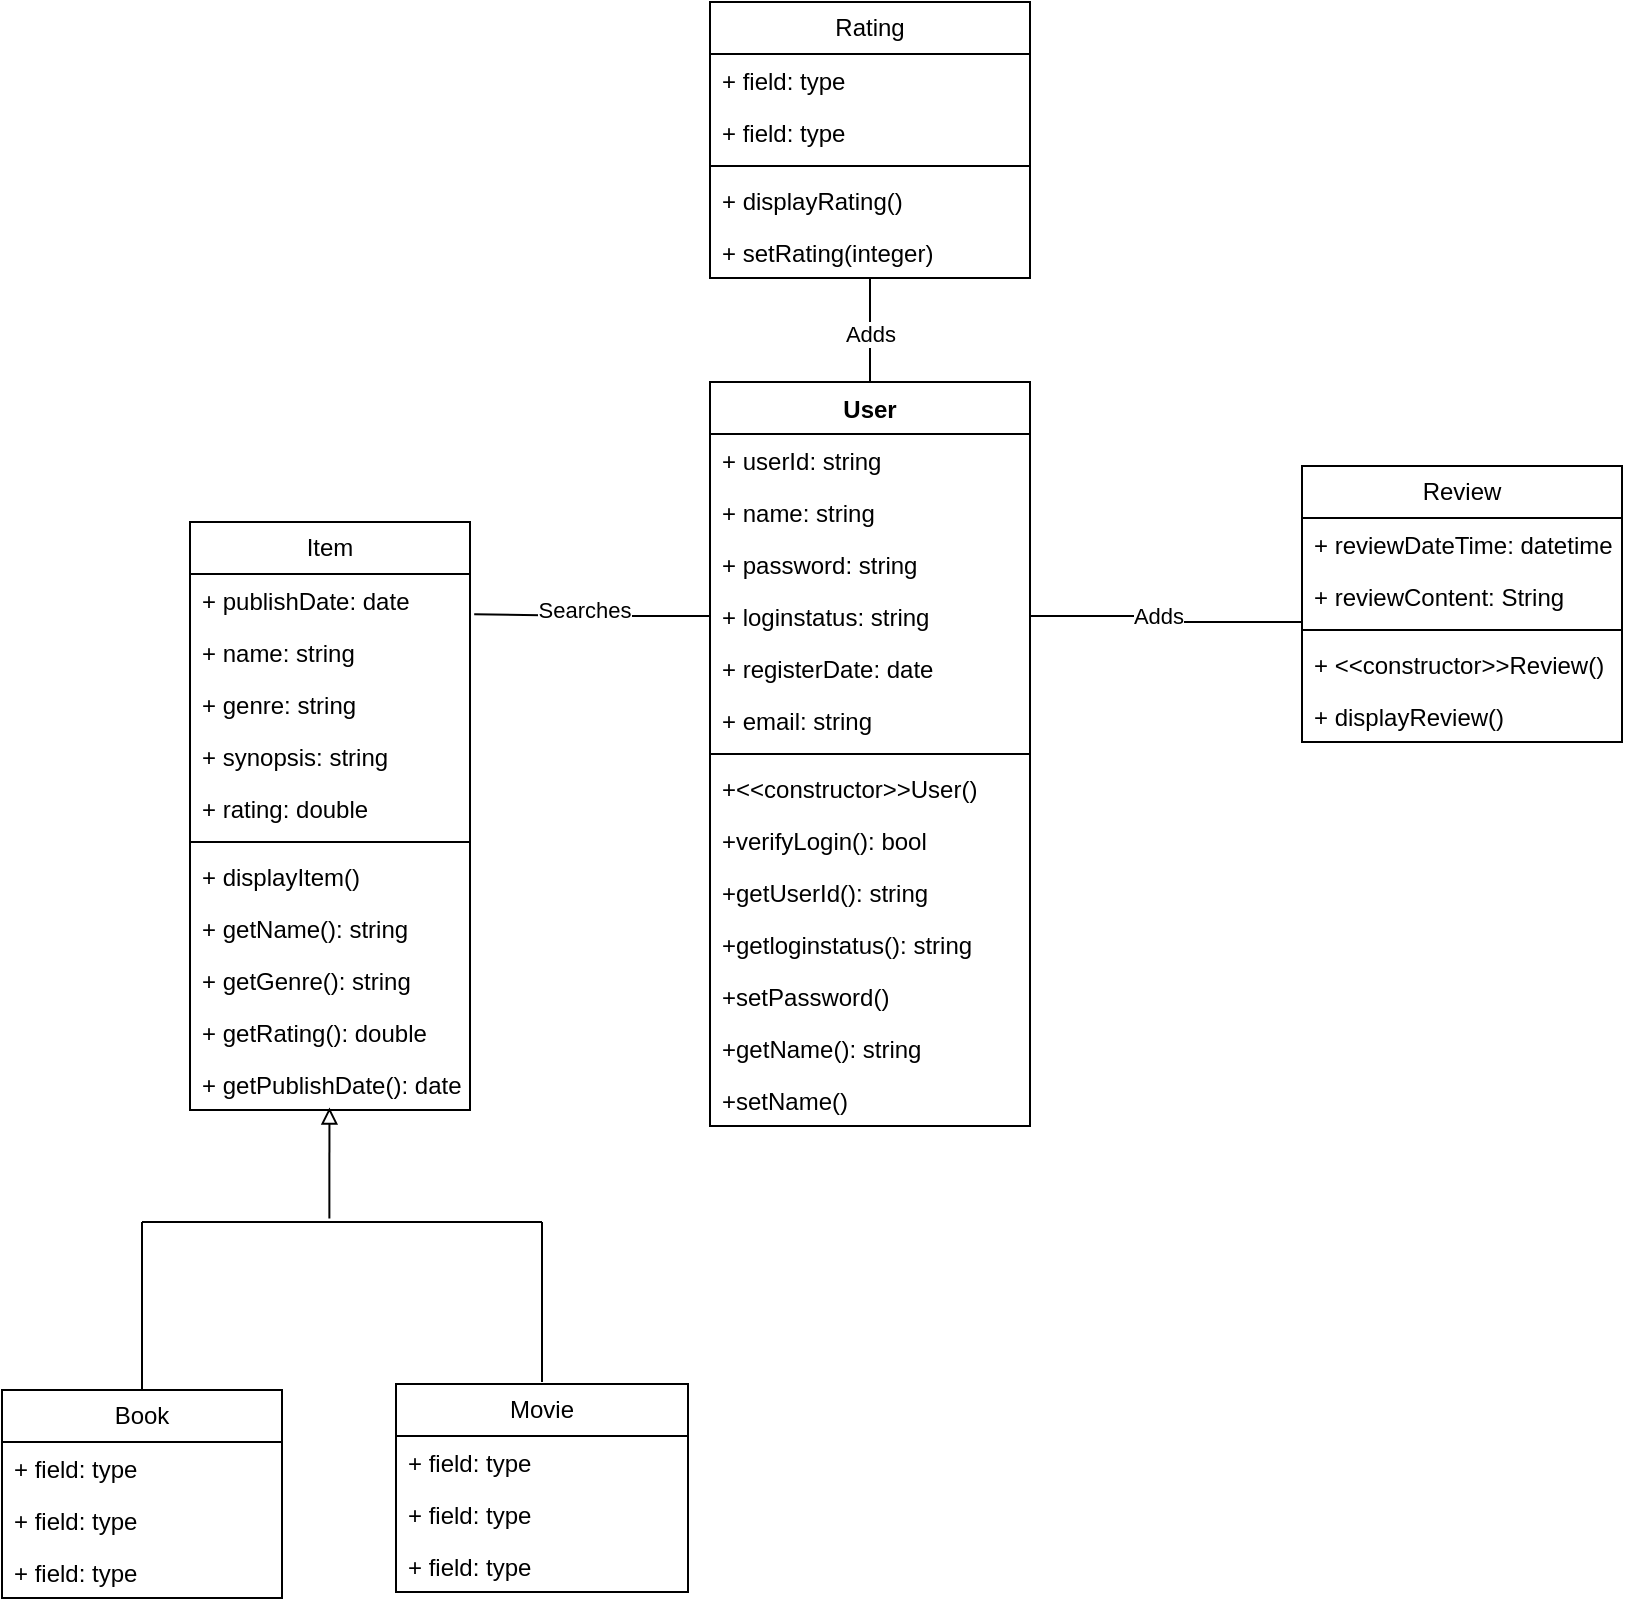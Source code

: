 <mxfile version="24.5.3" type="github">
  <diagram name="Page-1" id="Aa6L48-u0KK2JetagqG2">
    <mxGraphModel dx="1778" dy="570" grid="1" gridSize="10" guides="1" tooltips="1" connect="1" arrows="1" fold="1" page="1" pageScale="1" pageWidth="827" pageHeight="1169" math="0" shadow="0">
      <root>
        <mxCell id="0" />
        <mxCell id="1" parent="0" />
        <mxCell id="h7vfuRGe6evJKyCyvvGI-7" value="User" style="swimlane;fontStyle=1;align=center;verticalAlign=top;childLayout=stackLayout;horizontal=1;startSize=26;horizontalStack=0;resizeParent=1;resizeParentMax=0;resizeLast=0;collapsible=1;marginBottom=0;whiteSpace=wrap;html=1;" parent="1" vertex="1">
          <mxGeometry x="334" y="190" width="160" height="372" as="geometry" />
        </mxCell>
        <mxCell id="h7vfuRGe6evJKyCyvvGI-8" value="+ userId: string" style="text;strokeColor=none;fillColor=none;align=left;verticalAlign=top;spacingLeft=4;spacingRight=4;overflow=hidden;rotatable=0;points=[[0,0.5],[1,0.5]];portConstraint=eastwest;whiteSpace=wrap;html=1;" parent="h7vfuRGe6evJKyCyvvGI-7" vertex="1">
          <mxGeometry y="26" width="160" height="26" as="geometry" />
        </mxCell>
        <mxCell id="T09LfukRzyxLXL3n4guk-9" value="+ name: string" style="text;strokeColor=none;fillColor=none;align=left;verticalAlign=top;spacingLeft=4;spacingRight=4;overflow=hidden;rotatable=0;points=[[0,0.5],[1,0.5]];portConstraint=eastwest;whiteSpace=wrap;html=1;" vertex="1" parent="h7vfuRGe6evJKyCyvvGI-7">
          <mxGeometry y="52" width="160" height="26" as="geometry" />
        </mxCell>
        <mxCell id="h7vfuRGe6evJKyCyvvGI-11" value="+ password: string" style="text;strokeColor=none;fillColor=none;align=left;verticalAlign=top;spacingLeft=4;spacingRight=4;overflow=hidden;rotatable=0;points=[[0,0.5],[1,0.5]];portConstraint=eastwest;whiteSpace=wrap;html=1;" parent="h7vfuRGe6evJKyCyvvGI-7" vertex="1">
          <mxGeometry y="78" width="160" height="26" as="geometry" />
        </mxCell>
        <mxCell id="h7vfuRGe6evJKyCyvvGI-12" value="+ loginstatus: string" style="text;strokeColor=none;fillColor=none;align=left;verticalAlign=top;spacingLeft=4;spacingRight=4;overflow=hidden;rotatable=0;points=[[0,0.5],[1,0.5]];portConstraint=eastwest;whiteSpace=wrap;html=1;" parent="h7vfuRGe6evJKyCyvvGI-7" vertex="1">
          <mxGeometry y="104" width="160" height="26" as="geometry" />
        </mxCell>
        <mxCell id="h7vfuRGe6evJKyCyvvGI-15" value="+ registerDate: date" style="text;strokeColor=none;fillColor=none;align=left;verticalAlign=top;spacingLeft=4;spacingRight=4;overflow=hidden;rotatable=0;points=[[0,0.5],[1,0.5]];portConstraint=eastwest;whiteSpace=wrap;html=1;" parent="h7vfuRGe6evJKyCyvvGI-7" vertex="1">
          <mxGeometry y="130" width="160" height="26" as="geometry" />
        </mxCell>
        <mxCell id="h7vfuRGe6evJKyCyvvGI-28" value="+ email: string" style="text;strokeColor=none;fillColor=none;align=left;verticalAlign=top;spacingLeft=4;spacingRight=4;overflow=hidden;rotatable=0;points=[[0,0.5],[1,0.5]];portConstraint=eastwest;whiteSpace=wrap;html=1;" parent="h7vfuRGe6evJKyCyvvGI-7" vertex="1">
          <mxGeometry y="156" width="160" height="26" as="geometry" />
        </mxCell>
        <mxCell id="h7vfuRGe6evJKyCyvvGI-9" value="" style="line;strokeWidth=1;fillColor=none;align=left;verticalAlign=middle;spacingTop=-1;spacingLeft=3;spacingRight=3;rotatable=0;labelPosition=right;points=[];portConstraint=eastwest;strokeColor=inherit;" parent="h7vfuRGe6evJKyCyvvGI-7" vertex="1">
          <mxGeometry y="182" width="160" height="8" as="geometry" />
        </mxCell>
        <mxCell id="h7vfuRGe6evJKyCyvvGI-26" value="+&amp;lt;&amp;lt;constructor&amp;gt;&amp;gt;User()" style="text;strokeColor=none;fillColor=none;align=left;verticalAlign=top;spacingLeft=4;spacingRight=4;overflow=hidden;rotatable=0;points=[[0,0.5],[1,0.5]];portConstraint=eastwest;whiteSpace=wrap;html=1;" parent="h7vfuRGe6evJKyCyvvGI-7" vertex="1">
          <mxGeometry y="190" width="160" height="26" as="geometry" />
        </mxCell>
        <mxCell id="h7vfuRGe6evJKyCyvvGI-10" value="+verifyLogin(): bool" style="text;strokeColor=none;fillColor=none;align=left;verticalAlign=top;spacingLeft=4;spacingRight=4;overflow=hidden;rotatable=0;points=[[0,0.5],[1,0.5]];portConstraint=eastwest;whiteSpace=wrap;html=1;" parent="h7vfuRGe6evJKyCyvvGI-7" vertex="1">
          <mxGeometry y="216" width="160" height="26" as="geometry" />
        </mxCell>
        <mxCell id="h7vfuRGe6evJKyCyvvGI-24" value="+getUserId(): string" style="text;strokeColor=none;fillColor=none;align=left;verticalAlign=top;spacingLeft=4;spacingRight=4;overflow=hidden;rotatable=0;points=[[0,0.5],[1,0.5]];portConstraint=eastwest;whiteSpace=wrap;html=1;" parent="h7vfuRGe6evJKyCyvvGI-7" vertex="1">
          <mxGeometry y="242" width="160" height="26" as="geometry" />
        </mxCell>
        <mxCell id="h7vfuRGe6evJKyCyvvGI-25" value="+getloginstatus(): string" style="text;strokeColor=none;fillColor=none;align=left;verticalAlign=top;spacingLeft=4;spacingRight=4;overflow=hidden;rotatable=0;points=[[0,0.5],[1,0.5]];portConstraint=eastwest;whiteSpace=wrap;html=1;" parent="h7vfuRGe6evJKyCyvvGI-7" vertex="1">
          <mxGeometry y="268" width="160" height="26" as="geometry" />
        </mxCell>
        <mxCell id="h7vfuRGe6evJKyCyvvGI-51" value="+setPassword()" style="text;strokeColor=none;fillColor=none;align=left;verticalAlign=top;spacingLeft=4;spacingRight=4;overflow=hidden;rotatable=0;points=[[0,0.5],[1,0.5]];portConstraint=eastwest;whiteSpace=wrap;html=1;" parent="h7vfuRGe6evJKyCyvvGI-7" vertex="1">
          <mxGeometry y="294" width="160" height="26" as="geometry" />
        </mxCell>
        <mxCell id="vgQgiNIAcsI6zgKVOWQ2-13" value="+getName(): string" style="text;strokeColor=none;fillColor=none;align=left;verticalAlign=top;spacingLeft=4;spacingRight=4;overflow=hidden;rotatable=0;points=[[0,0.5],[1,0.5]];portConstraint=eastwest;whiteSpace=wrap;html=1;" parent="h7vfuRGe6evJKyCyvvGI-7" vertex="1">
          <mxGeometry y="320" width="160" height="26" as="geometry" />
        </mxCell>
        <mxCell id="T09LfukRzyxLXL3n4guk-11" value="+setName()" style="text;strokeColor=none;fillColor=none;align=left;verticalAlign=top;spacingLeft=4;spacingRight=4;overflow=hidden;rotatable=0;points=[[0,0.5],[1,0.5]];portConstraint=eastwest;whiteSpace=wrap;html=1;" vertex="1" parent="h7vfuRGe6evJKyCyvvGI-7">
          <mxGeometry y="346" width="160" height="26" as="geometry" />
        </mxCell>
        <mxCell id="h7vfuRGe6evJKyCyvvGI-16" value="Review" style="swimlane;fontStyle=0;childLayout=stackLayout;horizontal=1;startSize=26;fillColor=none;horizontalStack=0;resizeParent=1;resizeParentMax=0;resizeLast=0;collapsible=1;marginBottom=0;whiteSpace=wrap;html=1;" parent="1" vertex="1">
          <mxGeometry x="630" y="232" width="160" height="138" as="geometry" />
        </mxCell>
        <mxCell id="h7vfuRGe6evJKyCyvvGI-17" value="+ reviewDateTime: datetime" style="text;strokeColor=none;fillColor=none;align=left;verticalAlign=top;spacingLeft=4;spacingRight=4;overflow=hidden;rotatable=0;points=[[0,0.5],[1,0.5]];portConstraint=eastwest;whiteSpace=wrap;html=1;" parent="h7vfuRGe6evJKyCyvvGI-16" vertex="1">
          <mxGeometry y="26" width="160" height="26" as="geometry" />
        </mxCell>
        <mxCell id="h7vfuRGe6evJKyCyvvGI-18" value="+ reviewContent: String" style="text;strokeColor=none;fillColor=none;align=left;verticalAlign=top;spacingLeft=4;spacingRight=4;overflow=hidden;rotatable=0;points=[[0,0.5],[1,0.5]];portConstraint=eastwest;whiteSpace=wrap;html=1;" parent="h7vfuRGe6evJKyCyvvGI-16" vertex="1">
          <mxGeometry y="52" width="160" height="26" as="geometry" />
        </mxCell>
        <mxCell id="T09LfukRzyxLXL3n4guk-5" value="" style="line;strokeWidth=1;fillColor=none;align=left;verticalAlign=middle;spacingTop=-1;spacingLeft=3;spacingRight=3;rotatable=0;labelPosition=right;points=[];portConstraint=eastwest;strokeColor=inherit;" vertex="1" parent="h7vfuRGe6evJKyCyvvGI-16">
          <mxGeometry y="78" width="160" height="8" as="geometry" />
        </mxCell>
        <mxCell id="h7vfuRGe6evJKyCyvvGI-19" value="+ &amp;lt;&amp;lt;constructor&amp;gt;&amp;gt;Review()" style="text;strokeColor=none;fillColor=none;align=left;verticalAlign=top;spacingLeft=4;spacingRight=4;overflow=hidden;rotatable=0;points=[[0,0.5],[1,0.5]];portConstraint=eastwest;whiteSpace=wrap;html=1;" parent="h7vfuRGe6evJKyCyvvGI-16" vertex="1">
          <mxGeometry y="86" width="160" height="26" as="geometry" />
        </mxCell>
        <mxCell id="T09LfukRzyxLXL3n4guk-6" value="+ displayReview()" style="text;strokeColor=none;fillColor=none;align=left;verticalAlign=top;spacingLeft=4;spacingRight=4;overflow=hidden;rotatable=0;points=[[0,0.5],[1,0.5]];portConstraint=eastwest;whiteSpace=wrap;html=1;" vertex="1" parent="h7vfuRGe6evJKyCyvvGI-16">
          <mxGeometry y="112" width="160" height="26" as="geometry" />
        </mxCell>
        <mxCell id="h7vfuRGe6evJKyCyvvGI-29" value="Item" style="swimlane;fontStyle=0;childLayout=stackLayout;horizontal=1;startSize=26;fillColor=none;horizontalStack=0;resizeParent=1;resizeParentMax=0;resizeLast=0;collapsible=1;marginBottom=0;whiteSpace=wrap;html=1;" parent="1" vertex="1">
          <mxGeometry x="74" y="260" width="140" height="294" as="geometry" />
        </mxCell>
        <mxCell id="h7vfuRGe6evJKyCyvvGI-30" value="+ publishDate: date" style="text;strokeColor=none;fillColor=none;align=left;verticalAlign=top;spacingLeft=4;spacingRight=4;overflow=hidden;rotatable=0;points=[[0,0.5],[1,0.5]];portConstraint=eastwest;whiteSpace=wrap;html=1;" parent="h7vfuRGe6evJKyCyvvGI-29" vertex="1">
          <mxGeometry y="26" width="140" height="26" as="geometry" />
        </mxCell>
        <mxCell id="h7vfuRGe6evJKyCyvvGI-31" value="+ name: string" style="text;strokeColor=none;fillColor=none;align=left;verticalAlign=top;spacingLeft=4;spacingRight=4;overflow=hidden;rotatable=0;points=[[0,0.5],[1,0.5]];portConstraint=eastwest;whiteSpace=wrap;html=1;" parent="h7vfuRGe6evJKyCyvvGI-29" vertex="1">
          <mxGeometry y="52" width="140" height="26" as="geometry" />
        </mxCell>
        <mxCell id="h7vfuRGe6evJKyCyvvGI-45" value="+ genre: string" style="text;strokeColor=none;fillColor=none;align=left;verticalAlign=top;spacingLeft=4;spacingRight=4;overflow=hidden;rotatable=0;points=[[0,0.5],[1,0.5]];portConstraint=eastwest;whiteSpace=wrap;html=1;" parent="h7vfuRGe6evJKyCyvvGI-29" vertex="1">
          <mxGeometry y="78" width="140" height="26" as="geometry" />
        </mxCell>
        <mxCell id="h7vfuRGe6evJKyCyvvGI-48" value="+ synopsis: string" style="text;strokeColor=none;fillColor=none;align=left;verticalAlign=top;spacingLeft=4;spacingRight=4;overflow=hidden;rotatable=0;points=[[0,0.5],[1,0.5]];portConstraint=eastwest;whiteSpace=wrap;html=1;" parent="h7vfuRGe6evJKyCyvvGI-29" vertex="1">
          <mxGeometry y="104" width="140" height="26" as="geometry" />
        </mxCell>
        <mxCell id="h7vfuRGe6evJKyCyvvGI-49" value="+ rating: double" style="text;strokeColor=none;fillColor=none;align=left;verticalAlign=top;spacingLeft=4;spacingRight=4;overflow=hidden;rotatable=0;points=[[0,0.5],[1,0.5]];portConstraint=eastwest;whiteSpace=wrap;html=1;" parent="h7vfuRGe6evJKyCyvvGI-29" vertex="1">
          <mxGeometry y="130" width="140" height="26" as="geometry" />
        </mxCell>
        <mxCell id="h7vfuRGe6evJKyCyvvGI-46" value="" style="line;strokeWidth=1;fillColor=none;align=left;verticalAlign=middle;spacingTop=-1;spacingLeft=3;spacingRight=3;rotatable=0;labelPosition=right;points=[];portConstraint=eastwest;strokeColor=inherit;" parent="h7vfuRGe6evJKyCyvvGI-29" vertex="1">
          <mxGeometry y="156" width="140" height="8" as="geometry" />
        </mxCell>
        <mxCell id="h7vfuRGe6evJKyCyvvGI-32" value="+ displayItem()" style="text;strokeColor=none;fillColor=none;align=left;verticalAlign=top;spacingLeft=4;spacingRight=4;overflow=hidden;rotatable=0;points=[[0,0.5],[1,0.5]];portConstraint=eastwest;whiteSpace=wrap;html=1;" parent="h7vfuRGe6evJKyCyvvGI-29" vertex="1">
          <mxGeometry y="164" width="140" height="26" as="geometry" />
        </mxCell>
        <mxCell id="T09LfukRzyxLXL3n4guk-20" value="+ getName(): string" style="text;strokeColor=none;fillColor=none;align=left;verticalAlign=top;spacingLeft=4;spacingRight=4;overflow=hidden;rotatable=0;points=[[0,0.5],[1,0.5]];portConstraint=eastwest;whiteSpace=wrap;html=1;" vertex="1" parent="h7vfuRGe6evJKyCyvvGI-29">
          <mxGeometry y="190" width="140" height="26" as="geometry" />
        </mxCell>
        <mxCell id="T09LfukRzyxLXL3n4guk-21" value="+ getGenre(): string" style="text;strokeColor=none;fillColor=none;align=left;verticalAlign=top;spacingLeft=4;spacingRight=4;overflow=hidden;rotatable=0;points=[[0,0.5],[1,0.5]];portConstraint=eastwest;whiteSpace=wrap;html=1;" vertex="1" parent="h7vfuRGe6evJKyCyvvGI-29">
          <mxGeometry y="216" width="140" height="26" as="geometry" />
        </mxCell>
        <mxCell id="T09LfukRzyxLXL3n4guk-22" value="+ getRating(): double" style="text;strokeColor=none;fillColor=none;align=left;verticalAlign=top;spacingLeft=4;spacingRight=4;overflow=hidden;rotatable=0;points=[[0,0.5],[1,0.5]];portConstraint=eastwest;whiteSpace=wrap;html=1;" vertex="1" parent="h7vfuRGe6evJKyCyvvGI-29">
          <mxGeometry y="242" width="140" height="26" as="geometry" />
        </mxCell>
        <mxCell id="T09LfukRzyxLXL3n4guk-24" value="+ getPublishDate(): date" style="text;strokeColor=none;fillColor=none;align=left;verticalAlign=top;spacingLeft=4;spacingRight=4;overflow=hidden;rotatable=0;points=[[0,0.5],[1,0.5]];portConstraint=eastwest;whiteSpace=wrap;html=1;" vertex="1" parent="h7vfuRGe6evJKyCyvvGI-29">
          <mxGeometry y="268" width="140" height="26" as="geometry" />
        </mxCell>
        <mxCell id="h7vfuRGe6evJKyCyvvGI-33" value="Book" style="swimlane;fontStyle=0;childLayout=stackLayout;horizontal=1;startSize=26;fillColor=none;horizontalStack=0;resizeParent=1;resizeParentMax=0;resizeLast=0;collapsible=1;marginBottom=0;whiteSpace=wrap;html=1;" parent="1" vertex="1">
          <mxGeometry x="-20" y="694" width="140" height="104" as="geometry" />
        </mxCell>
        <mxCell id="h7vfuRGe6evJKyCyvvGI-34" value="+ field: type" style="text;strokeColor=none;fillColor=none;align=left;verticalAlign=top;spacingLeft=4;spacingRight=4;overflow=hidden;rotatable=0;points=[[0,0.5],[1,0.5]];portConstraint=eastwest;whiteSpace=wrap;html=1;" parent="h7vfuRGe6evJKyCyvvGI-33" vertex="1">
          <mxGeometry y="26" width="140" height="26" as="geometry" />
        </mxCell>
        <mxCell id="h7vfuRGe6evJKyCyvvGI-35" value="+ field: type" style="text;strokeColor=none;fillColor=none;align=left;verticalAlign=top;spacingLeft=4;spacingRight=4;overflow=hidden;rotatable=0;points=[[0,0.5],[1,0.5]];portConstraint=eastwest;whiteSpace=wrap;html=1;" parent="h7vfuRGe6evJKyCyvvGI-33" vertex="1">
          <mxGeometry y="52" width="140" height="26" as="geometry" />
        </mxCell>
        <mxCell id="h7vfuRGe6evJKyCyvvGI-36" value="+ field: type" style="text;strokeColor=none;fillColor=none;align=left;verticalAlign=top;spacingLeft=4;spacingRight=4;overflow=hidden;rotatable=0;points=[[0,0.5],[1,0.5]];portConstraint=eastwest;whiteSpace=wrap;html=1;" parent="h7vfuRGe6evJKyCyvvGI-33" vertex="1">
          <mxGeometry y="78" width="140" height="26" as="geometry" />
        </mxCell>
        <mxCell id="h7vfuRGe6evJKyCyvvGI-37" value="Movie" style="swimlane;fontStyle=0;childLayout=stackLayout;horizontal=1;startSize=26;fillColor=none;horizontalStack=0;resizeParent=1;resizeParentMax=0;resizeLast=0;collapsible=1;marginBottom=0;whiteSpace=wrap;html=1;" parent="1" vertex="1">
          <mxGeometry x="177" y="691" width="146" height="104" as="geometry">
            <mxRectangle x="670" y="330" width="70" height="30" as="alternateBounds" />
          </mxGeometry>
        </mxCell>
        <mxCell id="h7vfuRGe6evJKyCyvvGI-38" value="+ field: type" style="text;strokeColor=none;fillColor=none;align=left;verticalAlign=top;spacingLeft=4;spacingRight=4;overflow=hidden;rotatable=0;points=[[0,0.5],[1,0.5]];portConstraint=eastwest;whiteSpace=wrap;html=1;" parent="h7vfuRGe6evJKyCyvvGI-37" vertex="1">
          <mxGeometry y="26" width="146" height="26" as="geometry" />
        </mxCell>
        <mxCell id="h7vfuRGe6evJKyCyvvGI-39" value="+ field: type" style="text;strokeColor=none;fillColor=none;align=left;verticalAlign=top;spacingLeft=4;spacingRight=4;overflow=hidden;rotatable=0;points=[[0,0.5],[1,0.5]];portConstraint=eastwest;whiteSpace=wrap;html=1;" parent="h7vfuRGe6evJKyCyvvGI-37" vertex="1">
          <mxGeometry y="52" width="146" height="26" as="geometry" />
        </mxCell>
        <mxCell id="h7vfuRGe6evJKyCyvvGI-40" value="+ field: type" style="text;strokeColor=none;fillColor=none;align=left;verticalAlign=top;spacingLeft=4;spacingRight=4;overflow=hidden;rotatable=0;points=[[0,0.5],[1,0.5]];portConstraint=eastwest;whiteSpace=wrap;html=1;" parent="h7vfuRGe6evJKyCyvvGI-37" vertex="1">
          <mxGeometry y="78" width="146" height="26" as="geometry" />
        </mxCell>
        <mxCell id="h7vfuRGe6evJKyCyvvGI-41" value="Rating" style="swimlane;fontStyle=0;childLayout=stackLayout;horizontal=1;startSize=26;fillColor=none;horizontalStack=0;resizeParent=1;resizeParentMax=0;resizeLast=0;collapsible=1;marginBottom=0;whiteSpace=wrap;html=1;" parent="1" vertex="1">
          <mxGeometry x="334" width="160" height="138" as="geometry" />
        </mxCell>
        <mxCell id="h7vfuRGe6evJKyCyvvGI-42" value="+ field: type" style="text;strokeColor=none;fillColor=none;align=left;verticalAlign=top;spacingLeft=4;spacingRight=4;overflow=hidden;rotatable=0;points=[[0,0.5],[1,0.5]];portConstraint=eastwest;whiteSpace=wrap;html=1;" parent="h7vfuRGe6evJKyCyvvGI-41" vertex="1">
          <mxGeometry y="26" width="160" height="26" as="geometry" />
        </mxCell>
        <mxCell id="h7vfuRGe6evJKyCyvvGI-43" value="+ field: type" style="text;strokeColor=none;fillColor=none;align=left;verticalAlign=top;spacingLeft=4;spacingRight=4;overflow=hidden;rotatable=0;points=[[0,0.5],[1,0.5]];portConstraint=eastwest;whiteSpace=wrap;html=1;" parent="h7vfuRGe6evJKyCyvvGI-41" vertex="1">
          <mxGeometry y="52" width="160" height="26" as="geometry" />
        </mxCell>
        <mxCell id="vgQgiNIAcsI6zgKVOWQ2-12" value="" style="line;strokeWidth=1;fillColor=none;align=left;verticalAlign=middle;spacingTop=-1;spacingLeft=3;spacingRight=3;rotatable=0;labelPosition=right;points=[];portConstraint=eastwest;strokeColor=inherit;" parent="h7vfuRGe6evJKyCyvvGI-41" vertex="1">
          <mxGeometry y="78" width="160" height="8" as="geometry" />
        </mxCell>
        <mxCell id="h7vfuRGe6evJKyCyvvGI-44" value="+ displayRating()" style="text;strokeColor=none;fillColor=none;align=left;verticalAlign=top;spacingLeft=4;spacingRight=4;overflow=hidden;rotatable=0;points=[[0,0.5],[1,0.5]];portConstraint=eastwest;whiteSpace=wrap;html=1;" parent="h7vfuRGe6evJKyCyvvGI-41" vertex="1">
          <mxGeometry y="86" width="160" height="26" as="geometry" />
        </mxCell>
        <mxCell id="vgQgiNIAcsI6zgKVOWQ2-15" value="+ setRating(integer)" style="text;strokeColor=none;fillColor=none;align=left;verticalAlign=top;spacingLeft=4;spacingRight=4;overflow=hidden;rotatable=0;points=[[0,0.5],[1,0.5]];portConstraint=eastwest;whiteSpace=wrap;html=1;" parent="h7vfuRGe6evJKyCyvvGI-41" vertex="1">
          <mxGeometry y="112" width="160" height="26" as="geometry" />
        </mxCell>
        <mxCell id="vgQgiNIAcsI6zgKVOWQ2-7" style="edgeStyle=orthogonalEdgeStyle;rounded=0;orthogonalLoop=1;jettySize=auto;html=1;endArrow=none;endFill=0;" parent="1" source="h7vfuRGe6evJKyCyvvGI-12" target="h7vfuRGe6evJKyCyvvGI-16" edge="1">
          <mxGeometry relative="1" as="geometry">
            <Array as="points">
              <mxPoint x="562" y="307" />
              <mxPoint x="562" y="310" />
            </Array>
          </mxGeometry>
        </mxCell>
        <mxCell id="vgQgiNIAcsI6zgKVOWQ2-8" value="Adds" style="edgeLabel;html=1;align=center;verticalAlign=middle;resizable=0;points=[];" parent="vgQgiNIAcsI6zgKVOWQ2-7" vertex="1" connectable="0">
          <mxGeometry x="-0.32" y="2" relative="1" as="geometry">
            <mxPoint x="16" y="2" as="offset" />
          </mxGeometry>
        </mxCell>
        <mxCell id="vgQgiNIAcsI6zgKVOWQ2-10" style="edgeStyle=orthogonalEdgeStyle;rounded=0;orthogonalLoop=1;jettySize=auto;html=1;exitX=0.5;exitY=0;exitDx=0;exitDy=0;entryX=0.5;entryY=1.02;entryDx=0;entryDy=0;entryPerimeter=0;endArrow=none;endFill=0;" parent="1" source="h7vfuRGe6evJKyCyvvGI-7" target="vgQgiNIAcsI6zgKVOWQ2-15" edge="1">
          <mxGeometry relative="1" as="geometry">
            <mxPoint x="415" y="150" as="targetPoint" />
          </mxGeometry>
        </mxCell>
        <mxCell id="vgQgiNIAcsI6zgKVOWQ2-11" value="Adds" style="edgeLabel;html=1;align=center;verticalAlign=middle;resizable=0;points=[];" parent="vgQgiNIAcsI6zgKVOWQ2-10" vertex="1" connectable="0">
          <mxGeometry x="-0.242" y="3" relative="1" as="geometry">
            <mxPoint x="3" y="-5" as="offset" />
          </mxGeometry>
        </mxCell>
        <mxCell id="vgQgiNIAcsI6zgKVOWQ2-23" value="" style="endArrow=none;html=1;rounded=0;" parent="1" edge="1">
          <mxGeometry width="50" height="50" relative="1" as="geometry">
            <mxPoint x="50" y="610" as="sourcePoint" />
            <mxPoint x="250" y="610" as="targetPoint" />
          </mxGeometry>
        </mxCell>
        <mxCell id="vgQgiNIAcsI6zgKVOWQ2-24" value="" style="endArrow=none;html=1;rounded=0;exitX=0.5;exitY=0;exitDx=0;exitDy=0;" parent="1" source="h7vfuRGe6evJKyCyvvGI-33" edge="1">
          <mxGeometry width="50" height="50" relative="1" as="geometry">
            <mxPoint x="49.7" y="580" as="sourcePoint" />
            <mxPoint x="50" y="610" as="targetPoint" />
          </mxGeometry>
        </mxCell>
        <mxCell id="vgQgiNIAcsI6zgKVOWQ2-26" value="" style="endArrow=none;html=1;rounded=0;" parent="1" edge="1">
          <mxGeometry width="50" height="50" relative="1" as="geometry">
            <mxPoint x="250" y="690" as="sourcePoint" />
            <mxPoint x="250" y="610" as="targetPoint" />
          </mxGeometry>
        </mxCell>
        <mxCell id="T09LfukRzyxLXL3n4guk-14" value="" style="endArrow=block;html=1;rounded=0;endFill=0;entryX=0.498;entryY=0.95;entryDx=0;entryDy=0;entryPerimeter=0;" edge="1" parent="1" target="T09LfukRzyxLXL3n4guk-24">
          <mxGeometry width="50" height="50" relative="1" as="geometry">
            <mxPoint x="143.68" y="608.28" as="sourcePoint" />
            <mxPoint x="144" y="560" as="targetPoint" />
          </mxGeometry>
        </mxCell>
        <mxCell id="T09LfukRzyxLXL3n4guk-15" style="edgeStyle=orthogonalEdgeStyle;rounded=0;orthogonalLoop=1;jettySize=auto;html=1;exitX=0;exitY=0.5;exitDx=0;exitDy=0;entryX=1.015;entryY=0.775;entryDx=0;entryDy=0;entryPerimeter=0;endArrow=none;endFill=0;" edge="1" parent="1" source="h7vfuRGe6evJKyCyvvGI-12" target="h7vfuRGe6evJKyCyvvGI-30">
          <mxGeometry relative="1" as="geometry" />
        </mxCell>
        <mxCell id="T09LfukRzyxLXL3n4guk-16" value="Searches" style="edgeLabel;html=1;align=center;verticalAlign=middle;resizable=0;points=[];" vertex="1" connectable="0" parent="T09LfukRzyxLXL3n4guk-15">
          <mxGeometry x="0.083" y="-2" relative="1" as="geometry">
            <mxPoint as="offset" />
          </mxGeometry>
        </mxCell>
      </root>
    </mxGraphModel>
  </diagram>
</mxfile>
